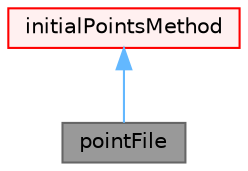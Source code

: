 digraph "pointFile"
{
 // LATEX_PDF_SIZE
  bgcolor="transparent";
  edge [fontname=Helvetica,fontsize=10,labelfontname=Helvetica,labelfontsize=10];
  node [fontname=Helvetica,fontsize=10,shape=box,height=0.2,width=0.4];
  Node1 [id="Node000001",label="pointFile",height=0.2,width=0.4,color="gray40", fillcolor="grey60", style="filled", fontcolor="black",tooltip="Inserts points at locations specified in a pointFile into the surfaces to be conformed to of the conf..."];
  Node2 -> Node1 [id="edge1_Node000001_Node000002",dir="back",color="steelblue1",style="solid",tooltip=" "];
  Node2 [id="Node000002",label="initialPointsMethod",height=0.2,width=0.4,color="red", fillcolor="#FFF0F0", style="filled",URL="$classFoam_1_1initialPointsMethod.html",tooltip="Abstract base class for generating initial points for a conformalVoronoiMesh."];
}
